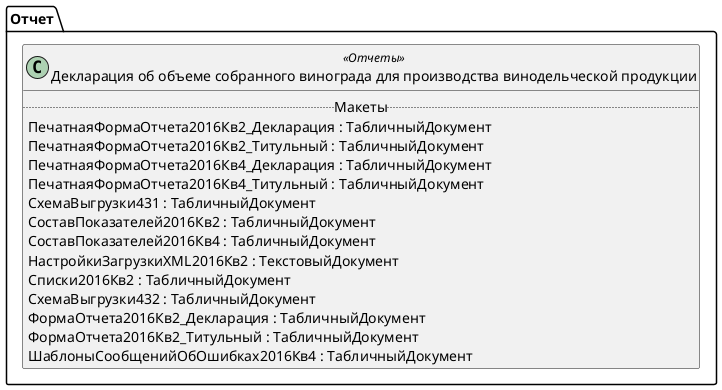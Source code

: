 ﻿@startuml РегламентированныйОтчетАлкоПриложение13
'!include templates.wsd
'..\include templates.wsd
class Отчет.РегламентированныйОтчетАлкоПриложение13 as "Декларация об объеме собранного винограда для производства винодельческой продукции" <<Отчеты>>
{
..Макеты..
ПечатнаяФормаОтчета2016Кв2_Декларация : ТабличныйДокумент
ПечатнаяФормаОтчета2016Кв2_Титульный : ТабличныйДокумент
ПечатнаяФормаОтчета2016Кв4_Декларация : ТабличныйДокумент
ПечатнаяФормаОтчета2016Кв4_Титульный : ТабличныйДокумент
СхемаВыгрузки431 : ТабличныйДокумент
СоставПоказателей2016Кв2 : ТабличныйДокумент
СоставПоказателей2016Кв4 : ТабличныйДокумент
НастройкиЗагрузкиXML2016Кв2 : ТекстовыйДокумент
Списки2016Кв2 : ТабличныйДокумент
СхемаВыгрузки432 : ТабличныйДокумент
ФормаОтчета2016Кв2_Декларация : ТабличныйДокумент
ФормаОтчета2016Кв2_Титульный : ТабличныйДокумент
ШаблоныСообщенийОбОшибках2016Кв4 : ТабличныйДокумент
}
@enduml
